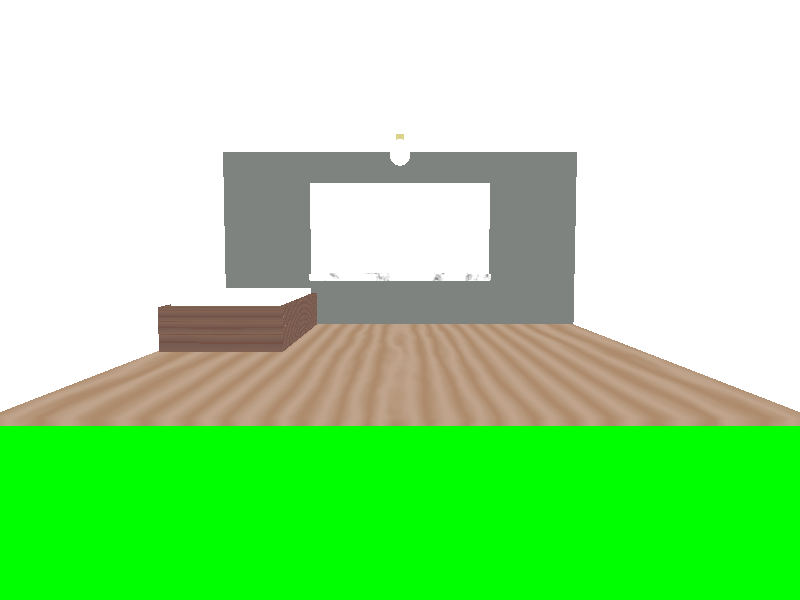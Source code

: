 #include "colors.inc"
#include "woods.inc"
#include "textures.inc"
#include "skies.inc"
#include "stones.inc"
#include "shapes.inc"

#declare MyGray = rgb<53/255, 58/255, 55/255>;

camera {
//    location <0, 7, 5>
//    look_at <0, 0, 5>
    //location <2.5, 2.5, 3> // camera wall near the window
    //look_at <-2.5, 0, 5> // camera wall near the window
    location <0, 2, -12>
    look_at <0, 1, 2>
}

sky_sphere { S_Cloud2 }

plane {
    <0, 1, 0>, 0
    pigment { Green }
}

#declare ground_ceiling = box {
    <-1, -1, -1>, <1, 1, 1>
    scale <0, 0.02, 0>
}

#declare wall = box {
    <-1, -1, -1>, <1, 1, 1>
    scale <0.02, 0, 0>
}

#declare window = intersection {
    object {
        box {
            <-1, -1, -1>, <1, 1, 1>
            translate 2.25 * y
            scale <0.25, 0.25, 0.5>
        }
    }
    object {
        wall
    }
}

// Wall with a hole
#declare wall_with_a_hole = difference {
    object {
        wall
    }
    object {
        box {
            <-1, -1, -1>, <1, 1, 1>
            translate 2.25 * y
            scale <0.25, 0.25, 0.5>
        }
    }
}

#declare sill = object {
    Round_Box(<-1, 0, -1>, <1, 2, 1>, 0.125, 0)
    scale <0.5, 0.02, 0.05>
    texture { T_Grnt20 scale .4}
}


#declare window_wall = merge {
    object {
        wall_with_a_hole 
        pigment { MyGray }
    }
    object {
        window
        texture { Glass }
    }
}

#declare bed = merge {
    // Base of the bed
    object {
        box {
            <-1, -1, -1>, <1, 1, 1>
        }
        texture { T_Wood2 }
        scale <0.5, 0.25, 0.25>
    }
    // Mattress
    object {
        Round_Box(<1, 1, 1>, <-1, -1, -1>, 0.125, 0)
        scale <0.45, 0.04, 0.23>
        pigment { White }
        translate <0, 0.25, 0>
        texture {
            pigment { color White }
            normal { bumps 1 scale 0.2 }
            finish { phong 1 }
        }
    }
    scale y * 0.8
    rotate 90*y
}

#declare room = merge {
    object { 
        ground_ceiling
        texture {
            DMFLightOak scale 0.5
            finish { phong 1 }
        }
    }
    object { 
        ground_ceiling
        pigment { White }
        translate <0, 1, 0>
    }
    object {
        window_wall
        rotate 90*y
        translate <0, 0, 1>
    }
    object {
        sill
        translate <0, 0.27, 0.95>
    }
    object {
        wall
        pigment { White }
        rotate 90*x
        translate <1, 0, 0>
    }
    object {
        wall
        pigment { White }
        rotate 90*x
        translate <-1, 0, 0>
    }
    object {
        bed
        translate <-0.72, 0, 0.5>
    }
}

object {
    room
    scale 5
}

#declare Lightbulb = union {
    merge {
        sphere { <0, 0, 0>, 1 }
        cylinder {
            <0, 0, 1>, <0, 0, 0>, 1
            scale <0.35, 0.35, 1.0>
            translate 0.5*z
        }
        texture {
            pigment { color rgb<1, 1, 1> }
            finish { ambient .9 diffuse .6 }
        }
    }
    cylinder {
        <0, 0, 1>, <0, 0, 0>, 1
        scale <0.4, 0.4, 0.5>
        texture { Brass_Texture }
        translate 1.5*z
    }
    rotate -90 * x
    scale .2
}

light_source {
    <0, 4, 0>
    color White
    area_light <1, 0, 0>, <0, 1, 0>, 2, 2
    jitter
    looks_like { Lightbulb }
}